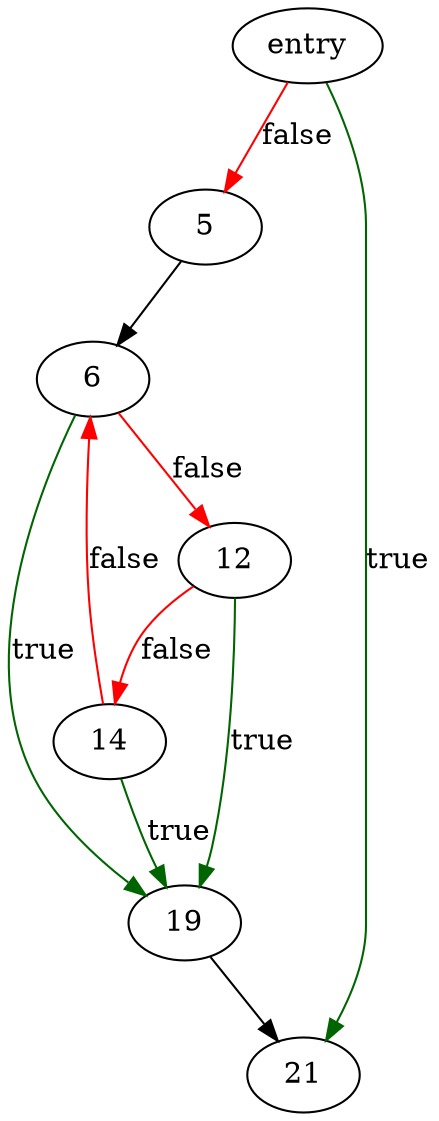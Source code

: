 digraph "iread_fullblock" {
	// Node definitions.
	3 [label=entry];
	5;
	6;
	12;
	14;
	19;
	21;

	// Edge definitions.
	3 -> 5 [
		color=red
		label=false
	];
	3 -> 21 [
		color=darkgreen
		label=true
	];
	5 -> 6;
	6 -> 12 [
		color=red
		label=false
	];
	6 -> 19 [
		color=darkgreen
		label=true
	];
	12 -> 14 [
		color=red
		label=false
	];
	12 -> 19 [
		color=darkgreen
		label=true
	];
	14 -> 6 [
		color=red
		label=false
	];
	14 -> 19 [
		color=darkgreen
		label=true
	];
	19 -> 21;
}